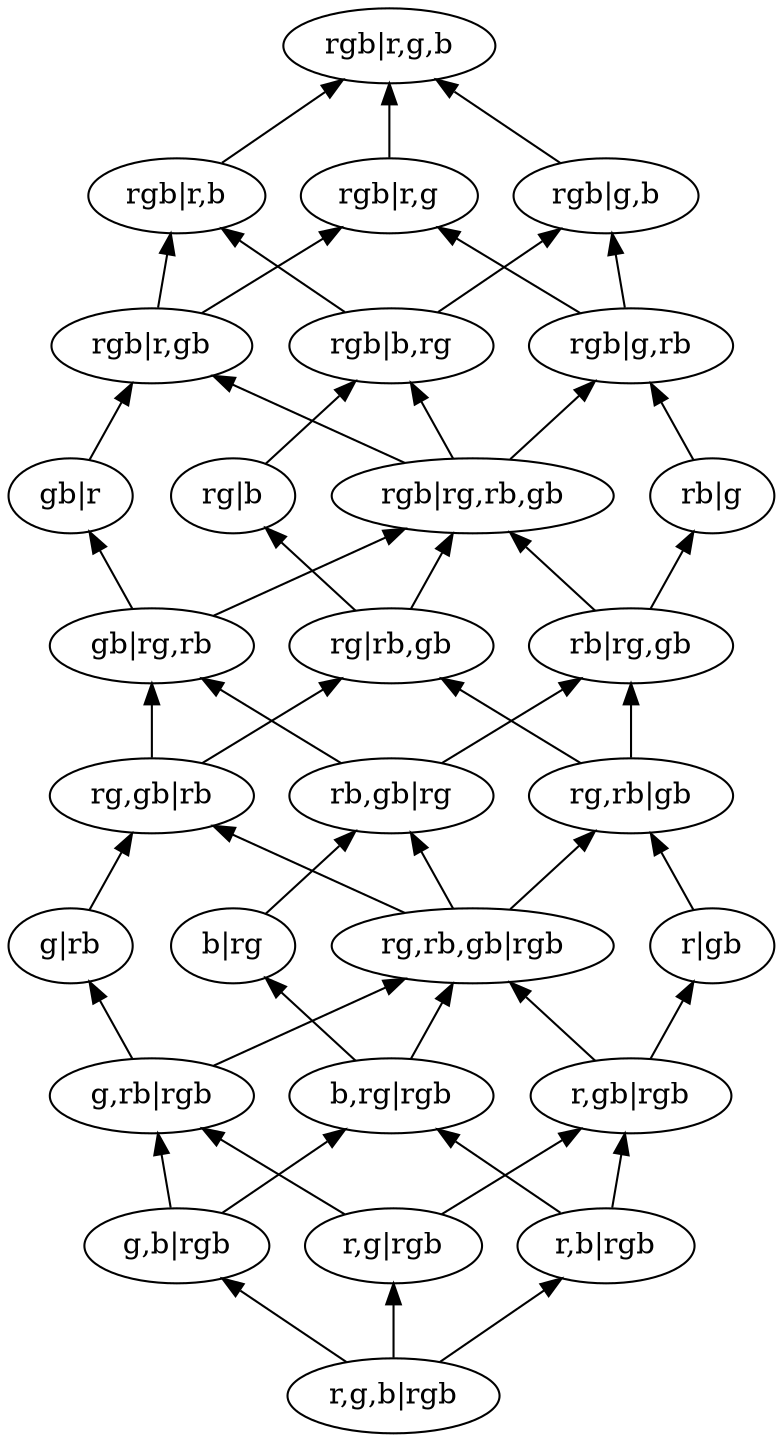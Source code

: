 digraph G { rankdir = BT; 
"rgb|rg,rb,gb"->"rgb|r,gb";
"rg,rb,gb|rgb"->"rb,gb|rg";
"g|rb"->"rg,gb|rb";
"rg|rb,gb"->"rgb|rg,rb,gb";
"gb|rg,rb"->"rgb|rg,rb,gb";
"g,b|rgb"->"g,rb|rgb";
"rgb|r,g"->"rgb|r,g,b";
"g,rb|rgb"->"g|rb";
"r,g,b|rgb"->"r,b|rgb";
"rgb|r,gb"->"rgb|r,b";
"r,b|rgb"->"b,rg|rgb";
"rgb|rg,rb,gb"->"rgb|g,rb";
"rb,gb|rg"->"gb|rg,rb";
"r,g,b|rgb"->"g,b|rgb";
"r,gb|rgb"->"rg,rb,gb|rgb";
"rg,rb,gb|rgb"->"rg,rb|gb";
"g,b|rgb"->"b,rg|rgb";
"r,b|rgb"->"r,gb|rgb";
"rgb|g,rb"->"rgb|g,b";
"r,gb|rgb"->"r|gb";
"g,rb|rgb"->"rg,rb,gb|rgb";
"b,rg|rgb"->"b|rg";
"rgb|rg,rb,gb"->"rgb|b,rg";
"gb|r"->"rgb|r,gb";
"rg|b"->"rgb|b,rg";
"rg,gb|rb"->"gb|rg,rb";
"rg,rb|gb"->"rg|rb,gb";
"rgb|b,rg"->"rgb|g,b";
"rg|rb,gb"->"rg|b";
"rgb|b,rg"->"rgb|r,b";
"rg,rb,gb|rgb"->"rg,gb|rb";
"rb|rg,gb"->"rgb|rg,rb,gb";
"rg,rb|gb"->"rb|rg,gb";
"r,g|rgb"->"g,rb|rgb";
"rgb|r,gb"->"rgb|r,g";
"rb|rg,gb"->"rb|g";
"gb|rg,rb"->"gb|r";
"rb|g"->"rgb|g,rb";
"rb,gb|rg"->"rb|rg,gb";
"rgb|r,b"->"rgb|r,g,b";
"rgb|g,rb"->"rgb|r,g";
"r,g,b|rgb"->"r,g|rgb";
"r|gb"->"rg,rb|gb";
"rg,gb|rb"->"rg|rb,gb";
"b|rg"->"rb,gb|rg";
"rgb|g,b"->"rgb|r,g,b";
"r,g|rgb"->"r,gb|rgb";
"b,rg|rgb"->"rg,rb,gb|rgb";
}
